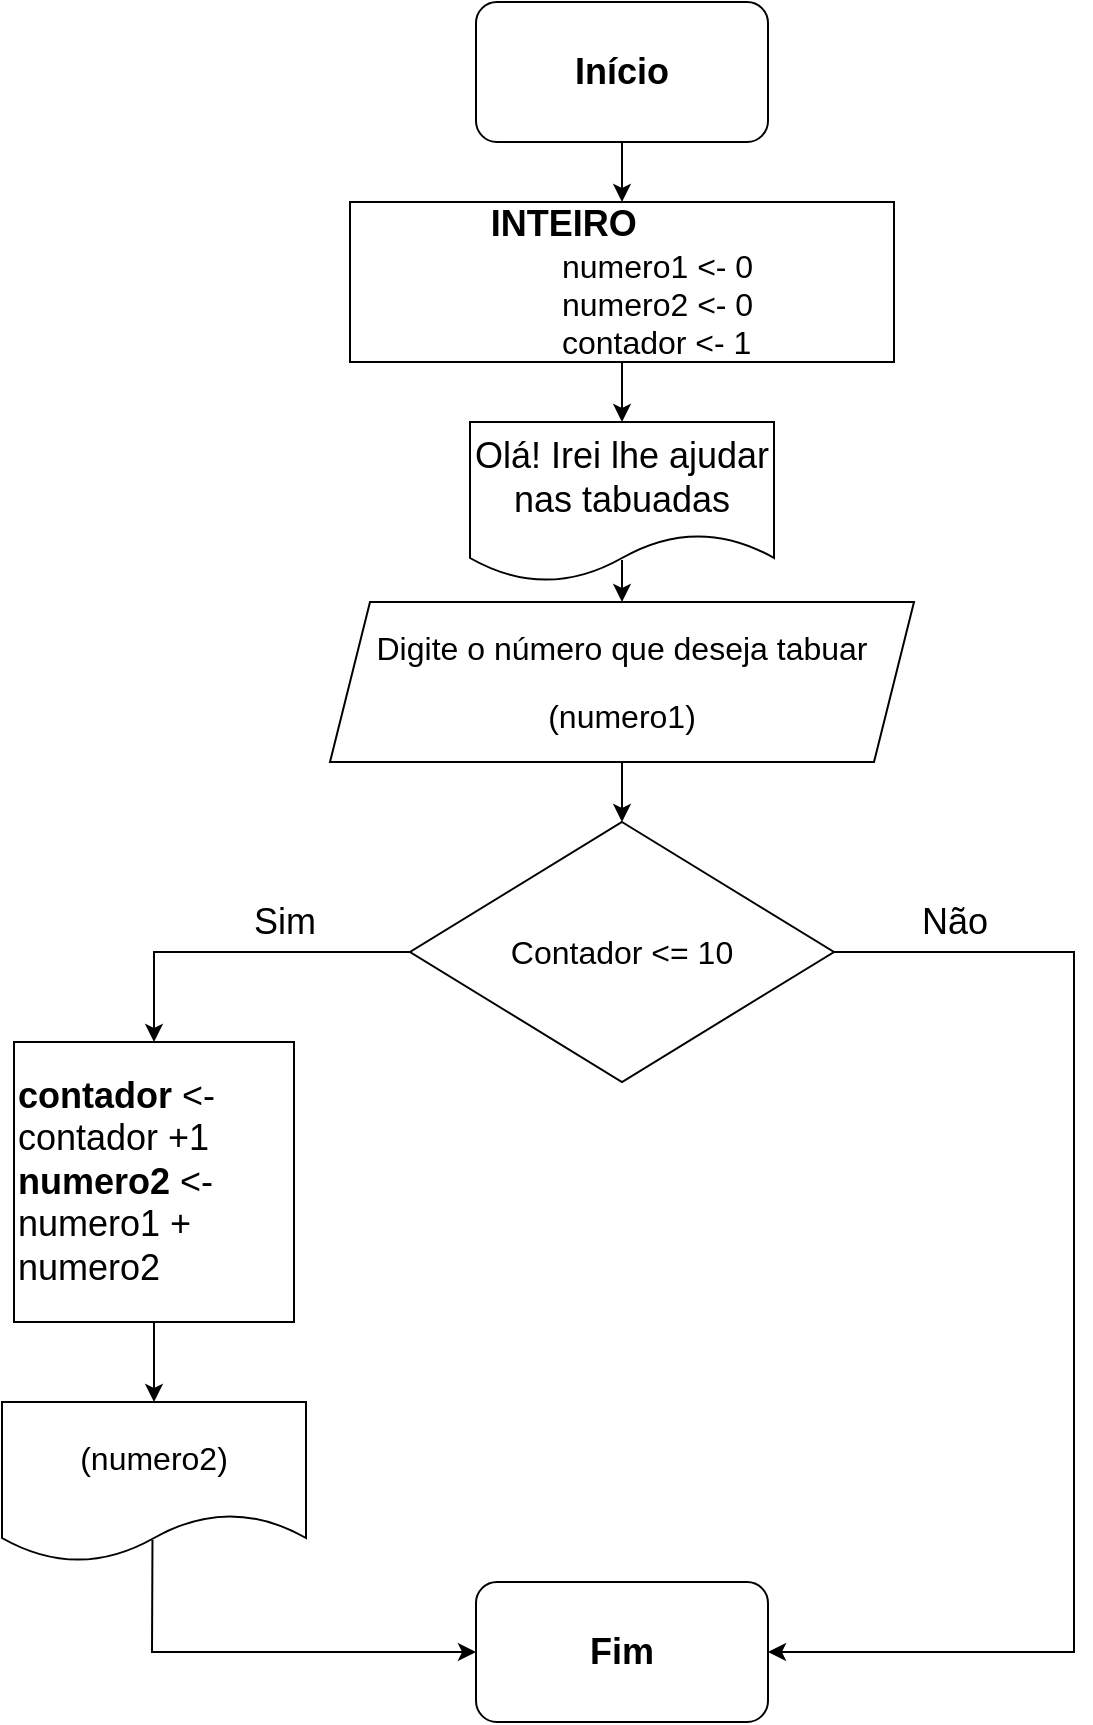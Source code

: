 <mxfile version="21.6.5" type="github">
  <diagram name="Página-1" id="fa9mbdYZTmcw_Qg-If5M">
    <mxGraphModel dx="1122" dy="708" grid="1" gridSize="10" guides="1" tooltips="1" connect="1" arrows="1" fold="1" page="1" pageScale="1" pageWidth="827" pageHeight="1169" math="0" shadow="0">
      <root>
        <mxCell id="0" />
        <mxCell id="1" parent="0" />
        <mxCell id="PAnmYPCUcIUSgpU8HCQe-1" value="&lt;font style=&quot;font-size: 18px;&quot;&gt;&lt;b&gt;Início&lt;/b&gt;&lt;/font&gt;" style="rounded=1;whiteSpace=wrap;html=1;" vertex="1" parent="1">
          <mxGeometry x="341" y="10" width="146" height="70" as="geometry" />
        </mxCell>
        <mxCell id="PAnmYPCUcIUSgpU8HCQe-2" value="&lt;b&gt;&lt;font style=&quot;font-size: 18px;&quot;&gt;Fim&lt;/font&gt;&lt;/b&gt;" style="rounded=1;whiteSpace=wrap;html=1;" vertex="1" parent="1">
          <mxGeometry x="341" y="800" width="146" height="70" as="geometry" />
        </mxCell>
        <mxCell id="PAnmYPCUcIUSgpU8HCQe-3" value="&lt;div align=&quot;left&quot;&gt;&lt;font style=&quot;font-size: 18px;&quot;&gt;&lt;b&gt;INTEIRO&lt;/b&gt;&lt;/font&gt;&lt;/div&gt;&lt;div align=&quot;left&quot;&gt;&lt;font size=&quot;3&quot;&gt;&lt;b&gt;&lt;span style=&quot;white-space: pre;&quot;&gt;&#x9;&lt;/span&gt;&lt;/b&gt;numero1 &amp;lt;- 0&lt;br&gt;&lt;span style=&quot;white-space: pre;&quot;&gt;&#x9;&lt;/span&gt;numero2 &amp;lt;- 0&lt;br&gt;&lt;span style=&quot;white-space: pre;&quot;&gt;&#x9;&lt;/span&gt;contador &amp;lt;- 1&lt;b&gt;&lt;br&gt;&lt;/b&gt;&lt;/font&gt;&lt;/div&gt;" style="rounded=0;whiteSpace=wrap;html=1;" vertex="1" parent="1">
          <mxGeometry x="278" y="110" width="272" height="80" as="geometry" />
        </mxCell>
        <mxCell id="PAnmYPCUcIUSgpU8HCQe-4" value="" style="endArrow=classic;html=1;rounded=0;exitX=0.5;exitY=1;exitDx=0;exitDy=0;entryX=0.5;entryY=0;entryDx=0;entryDy=0;" edge="1" parent="1" source="PAnmYPCUcIUSgpU8HCQe-1" target="PAnmYPCUcIUSgpU8HCQe-3">
          <mxGeometry width="50" height="50" relative="1" as="geometry">
            <mxPoint x="460" y="160" as="sourcePoint" />
            <mxPoint x="510" y="110" as="targetPoint" />
          </mxGeometry>
        </mxCell>
        <mxCell id="PAnmYPCUcIUSgpU8HCQe-8" value="&lt;font style=&quot;font-size: 18px;&quot;&gt;Olá! Irei lhe ajudar nas tabuadas&lt;/font&gt;" style="shape=document;whiteSpace=wrap;html=1;boundedLbl=1;" vertex="1" parent="1">
          <mxGeometry x="338" y="220" width="152" height="80" as="geometry" />
        </mxCell>
        <mxCell id="PAnmYPCUcIUSgpU8HCQe-9" value="" style="endArrow=classic;html=1;rounded=0;entryX=0.5;entryY=0;entryDx=0;entryDy=0;exitX=0.5;exitY=1;exitDx=0;exitDy=0;" edge="1" parent="1" source="PAnmYPCUcIUSgpU8HCQe-3" target="PAnmYPCUcIUSgpU8HCQe-8">
          <mxGeometry width="50" height="50" relative="1" as="geometry">
            <mxPoint x="414" y="200" as="sourcePoint" />
            <mxPoint x="413" y="220" as="targetPoint" />
          </mxGeometry>
        </mxCell>
        <mxCell id="PAnmYPCUcIUSgpU8HCQe-12" value="&lt;div&gt;&lt;font size=&quot;3&quot;&gt;Digite o número que deseja tabuar&lt;/font&gt;&lt;/div&gt;&lt;br&gt;&lt;font size=&quot;3&quot;&gt;(numero1)&lt;/font&gt;" style="shape=parallelogram;perimeter=parallelogramPerimeter;whiteSpace=wrap;html=1;fixedSize=1;" vertex="1" parent="1">
          <mxGeometry x="268" y="310" width="292" height="80" as="geometry" />
        </mxCell>
        <mxCell id="PAnmYPCUcIUSgpU8HCQe-13" value="" style="endArrow=classic;html=1;rounded=0;entryX=0.5;entryY=0;entryDx=0;entryDy=0;exitX=0.5;exitY=0.863;exitDx=0;exitDy=0;exitPerimeter=0;" edge="1" parent="1" source="PAnmYPCUcIUSgpU8HCQe-8" target="PAnmYPCUcIUSgpU8HCQe-12">
          <mxGeometry width="50" height="50" relative="1" as="geometry">
            <mxPoint x="410" y="310" as="sourcePoint" />
            <mxPoint x="460" y="260" as="targetPoint" />
          </mxGeometry>
        </mxCell>
        <mxCell id="PAnmYPCUcIUSgpU8HCQe-14" value="&lt;font size=&quot;3&quot;&gt;Contador &amp;lt;= 10&lt;br&gt;&lt;/font&gt;" style="rhombus;whiteSpace=wrap;html=1;" vertex="1" parent="1">
          <mxGeometry x="308" y="420" width="212" height="130" as="geometry" />
        </mxCell>
        <mxCell id="PAnmYPCUcIUSgpU8HCQe-15" value="" style="endArrow=classic;html=1;rounded=0;entryX=0.5;entryY=0;entryDx=0;entryDy=0;exitX=0.5;exitY=1;exitDx=0;exitDy=0;" edge="1" parent="1" source="PAnmYPCUcIUSgpU8HCQe-12" target="PAnmYPCUcIUSgpU8HCQe-14">
          <mxGeometry width="50" height="50" relative="1" as="geometry">
            <mxPoint x="410" y="440" as="sourcePoint" />
            <mxPoint x="460" y="390" as="targetPoint" />
          </mxGeometry>
        </mxCell>
        <mxCell id="PAnmYPCUcIUSgpU8HCQe-16" value="" style="endArrow=classic;html=1;rounded=0;exitX=0;exitY=0.5;exitDx=0;exitDy=0;entryX=0.5;entryY=0;entryDx=0;entryDy=0;" edge="1" parent="1" source="PAnmYPCUcIUSgpU8HCQe-14" target="PAnmYPCUcIUSgpU8HCQe-23">
          <mxGeometry width="50" height="50" relative="1" as="geometry">
            <mxPoint x="310" y="550" as="sourcePoint" />
            <mxPoint x="180" y="600" as="targetPoint" />
            <Array as="points">
              <mxPoint x="180" y="485" />
            </Array>
          </mxGeometry>
        </mxCell>
        <mxCell id="PAnmYPCUcIUSgpU8HCQe-17" value="&lt;font style=&quot;font-size: 18px;&quot;&gt;Sim&lt;/font&gt;" style="text;html=1;align=center;verticalAlign=middle;resizable=0;points=[];autosize=1;strokeColor=none;fillColor=none;" vertex="1" parent="1">
          <mxGeometry x="220" y="450" width="50" height="40" as="geometry" />
        </mxCell>
        <mxCell id="PAnmYPCUcIUSgpU8HCQe-18" value="" style="endArrow=classic;html=1;rounded=0;exitX=1;exitY=0.5;exitDx=0;exitDy=0;entryX=1;entryY=0.5;entryDx=0;entryDy=0;" edge="1" parent="1" source="PAnmYPCUcIUSgpU8HCQe-14" target="PAnmYPCUcIUSgpU8HCQe-2">
          <mxGeometry width="50" height="50" relative="1" as="geometry">
            <mxPoint x="520" y="550" as="sourcePoint" />
            <mxPoint x="490" y="810" as="targetPoint" />
            <Array as="points">
              <mxPoint x="640" y="485" />
              <mxPoint x="640" y="835" />
            </Array>
          </mxGeometry>
        </mxCell>
        <mxCell id="PAnmYPCUcIUSgpU8HCQe-19" value="&lt;font style=&quot;font-size: 18px;&quot;&gt;Não&lt;/font&gt;" style="text;html=1;align=center;verticalAlign=middle;resizable=0;points=[];autosize=1;strokeColor=none;fillColor=none;" vertex="1" parent="1">
          <mxGeometry x="550" y="450" width="60" height="40" as="geometry" />
        </mxCell>
        <mxCell id="PAnmYPCUcIUSgpU8HCQe-23" value="&lt;div align=&quot;left&quot;&gt;&lt;font style=&quot;font-size: 18px;&quot;&gt;&lt;b&gt;contador&lt;/b&gt; &amp;lt;- contador +1&lt;/font&gt;&lt;/div&gt;&lt;div align=&quot;left&quot;&gt;&lt;font style=&quot;font-size: 18px;&quot;&gt;&lt;b&gt;numero2&lt;/b&gt; &amp;lt;- numero1 + numero2&lt;br&gt;&lt;/font&gt;&lt;/div&gt;" style="whiteSpace=wrap;html=1;aspect=fixed;align=left;" vertex="1" parent="1">
          <mxGeometry x="110" y="530" width="140" height="140" as="geometry" />
        </mxCell>
        <mxCell id="PAnmYPCUcIUSgpU8HCQe-24" value="&lt;font size=&quot;3&quot;&gt;(numero2)&lt;/font&gt;" style="shape=document;whiteSpace=wrap;html=1;boundedLbl=1;" vertex="1" parent="1">
          <mxGeometry x="104" y="710" width="152" height="80" as="geometry" />
        </mxCell>
        <mxCell id="PAnmYPCUcIUSgpU8HCQe-25" value="" style="endArrow=classic;html=1;rounded=0;entryX=0.5;entryY=0;entryDx=0;entryDy=0;exitX=0.5;exitY=1;exitDx=0;exitDy=0;" edge="1" parent="1" source="PAnmYPCUcIUSgpU8HCQe-23" target="PAnmYPCUcIUSgpU8HCQe-24">
          <mxGeometry width="50" height="50" relative="1" as="geometry">
            <mxPoint x="180" y="680" as="sourcePoint" />
            <mxPoint x="230" y="630" as="targetPoint" />
          </mxGeometry>
        </mxCell>
        <mxCell id="PAnmYPCUcIUSgpU8HCQe-26" value="" style="endArrow=classic;html=1;rounded=0;exitX=0.495;exitY=0.863;exitDx=0;exitDy=0;exitPerimeter=0;entryX=0;entryY=0.5;entryDx=0;entryDy=0;" edge="1" parent="1" source="PAnmYPCUcIUSgpU8HCQe-24" target="PAnmYPCUcIUSgpU8HCQe-2">
          <mxGeometry width="50" height="50" relative="1" as="geometry">
            <mxPoint x="190" y="790" as="sourcePoint" />
            <mxPoint x="240" y="740" as="targetPoint" />
            <Array as="points">
              <mxPoint x="179" y="835" />
            </Array>
          </mxGeometry>
        </mxCell>
      </root>
    </mxGraphModel>
  </diagram>
</mxfile>
